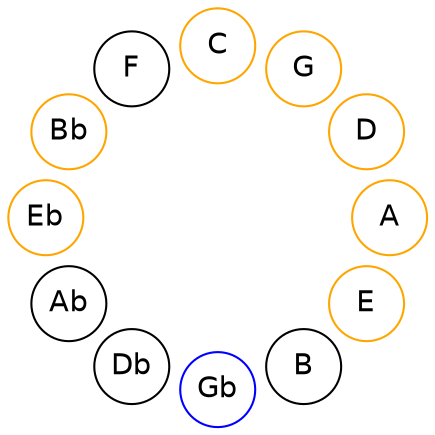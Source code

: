 
graph {

layout = circo;
mindist = .1

node [shape = circle, fontname = Helvetica, margin = 0]
edge [style=invis]

subgraph 1 {
	E -- B -- Gb -- Db -- Ab -- Eb -- Bb -- F -- C -- G -- D -- A -- E
}

E [color=orange];
Gb [color=blue];
Eb [color=orange];
Bb [color=orange];
C [color=orange];
G [color=orange];
D [color=orange];
A [color=orange];
}
